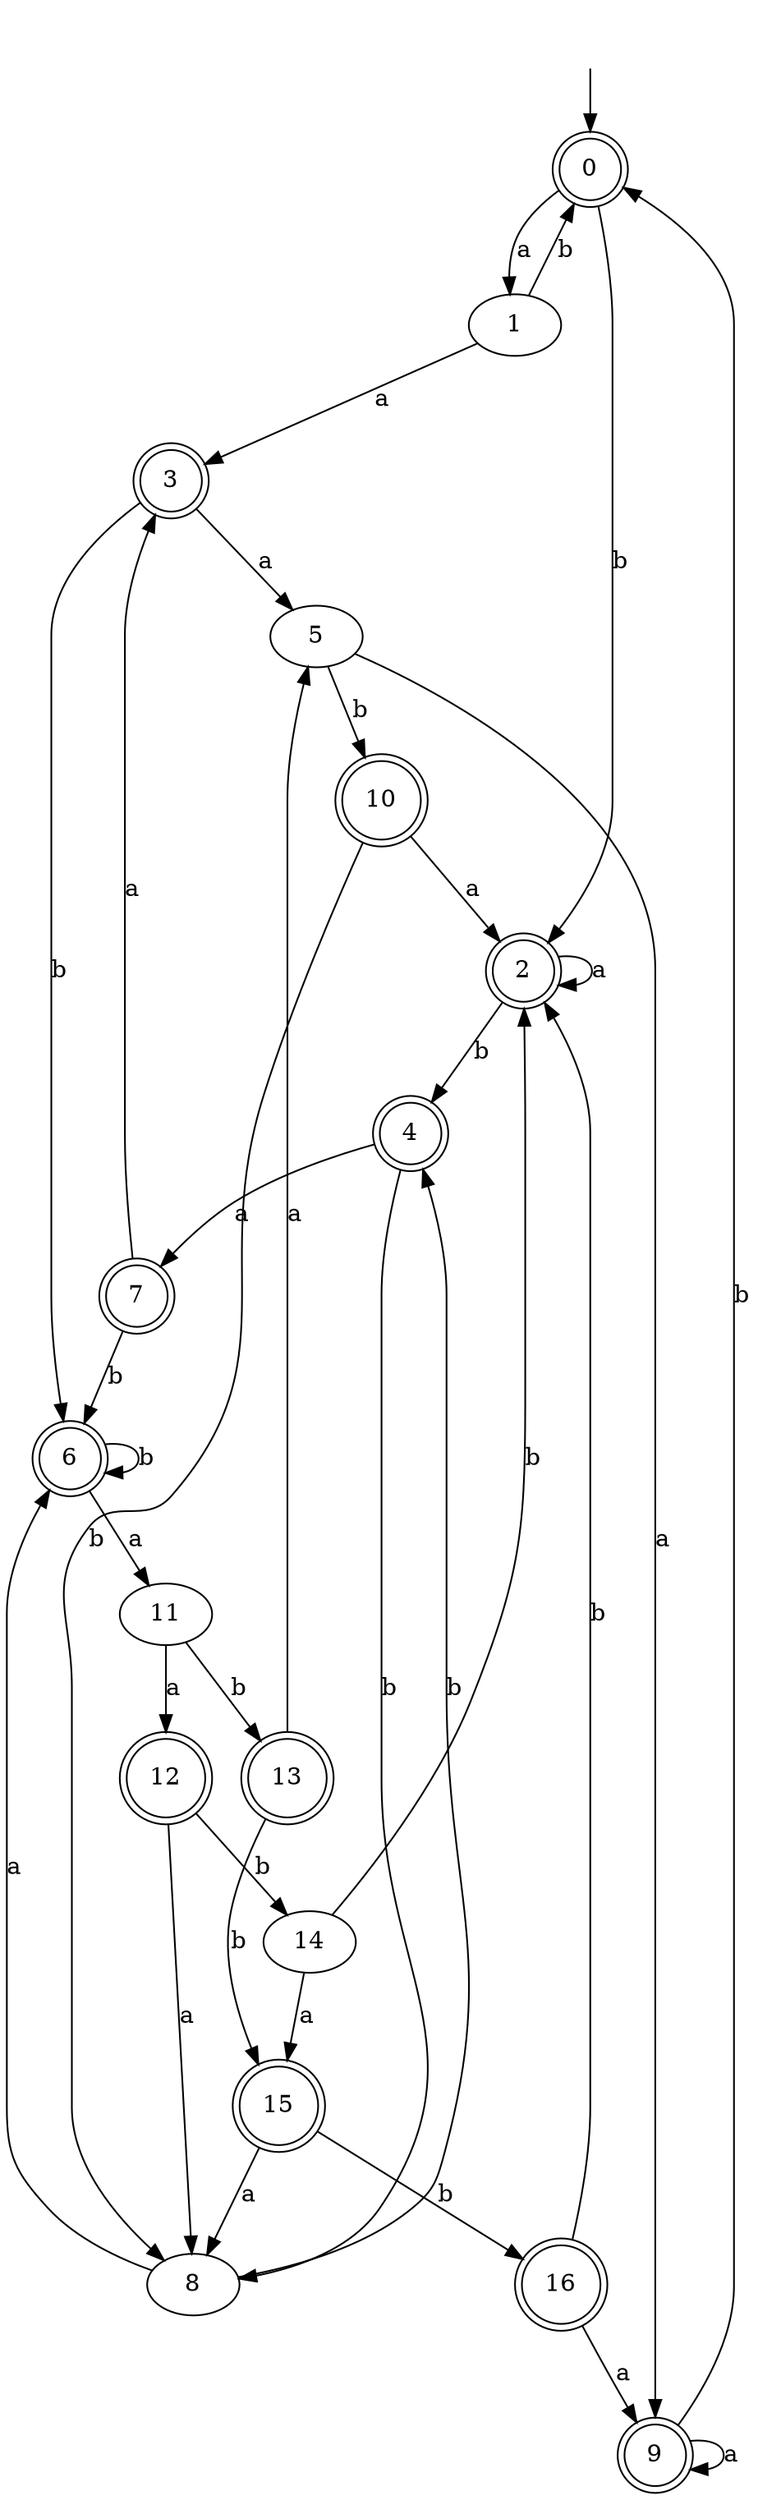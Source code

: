 digraph RandomDFA {
  __start0 [label="", shape=none];
  __start0 -> 0 [label=""];
  0 [shape=circle] [shape=doublecircle]
  0 -> 1 [label="a"]
  0 -> 2 [label="b"]
  1
  1 -> 3 [label="a"]
  1 -> 0 [label="b"]
  2 [shape=doublecircle]
  2 -> 2 [label="a"]
  2 -> 4 [label="b"]
  3 [shape=doublecircle]
  3 -> 5 [label="a"]
  3 -> 6 [label="b"]
  4 [shape=doublecircle]
  4 -> 7 [label="a"]
  4 -> 8 [label="b"]
  5
  5 -> 9 [label="a"]
  5 -> 10 [label="b"]
  6 [shape=doublecircle]
  6 -> 11 [label="a"]
  6 -> 6 [label="b"]
  7 [shape=doublecircle]
  7 -> 3 [label="a"]
  7 -> 6 [label="b"]
  8
  8 -> 6 [label="a"]
  8 -> 4 [label="b"]
  9 [shape=doublecircle]
  9 -> 9 [label="a"]
  9 -> 0 [label="b"]
  10 [shape=doublecircle]
  10 -> 2 [label="a"]
  10 -> 8 [label="b"]
  11
  11 -> 12 [label="a"]
  11 -> 13 [label="b"]
  12 [shape=doublecircle]
  12 -> 8 [label="a"]
  12 -> 14 [label="b"]
  13 [shape=doublecircle]
  13 -> 5 [label="a"]
  13 -> 15 [label="b"]
  14
  14 -> 15 [label="a"]
  14 -> 2 [label="b"]
  15 [shape=doublecircle]
  15 -> 8 [label="a"]
  15 -> 16 [label="b"]
  16 [shape=doublecircle]
  16 -> 9 [label="a"]
  16 -> 2 [label="b"]
}
